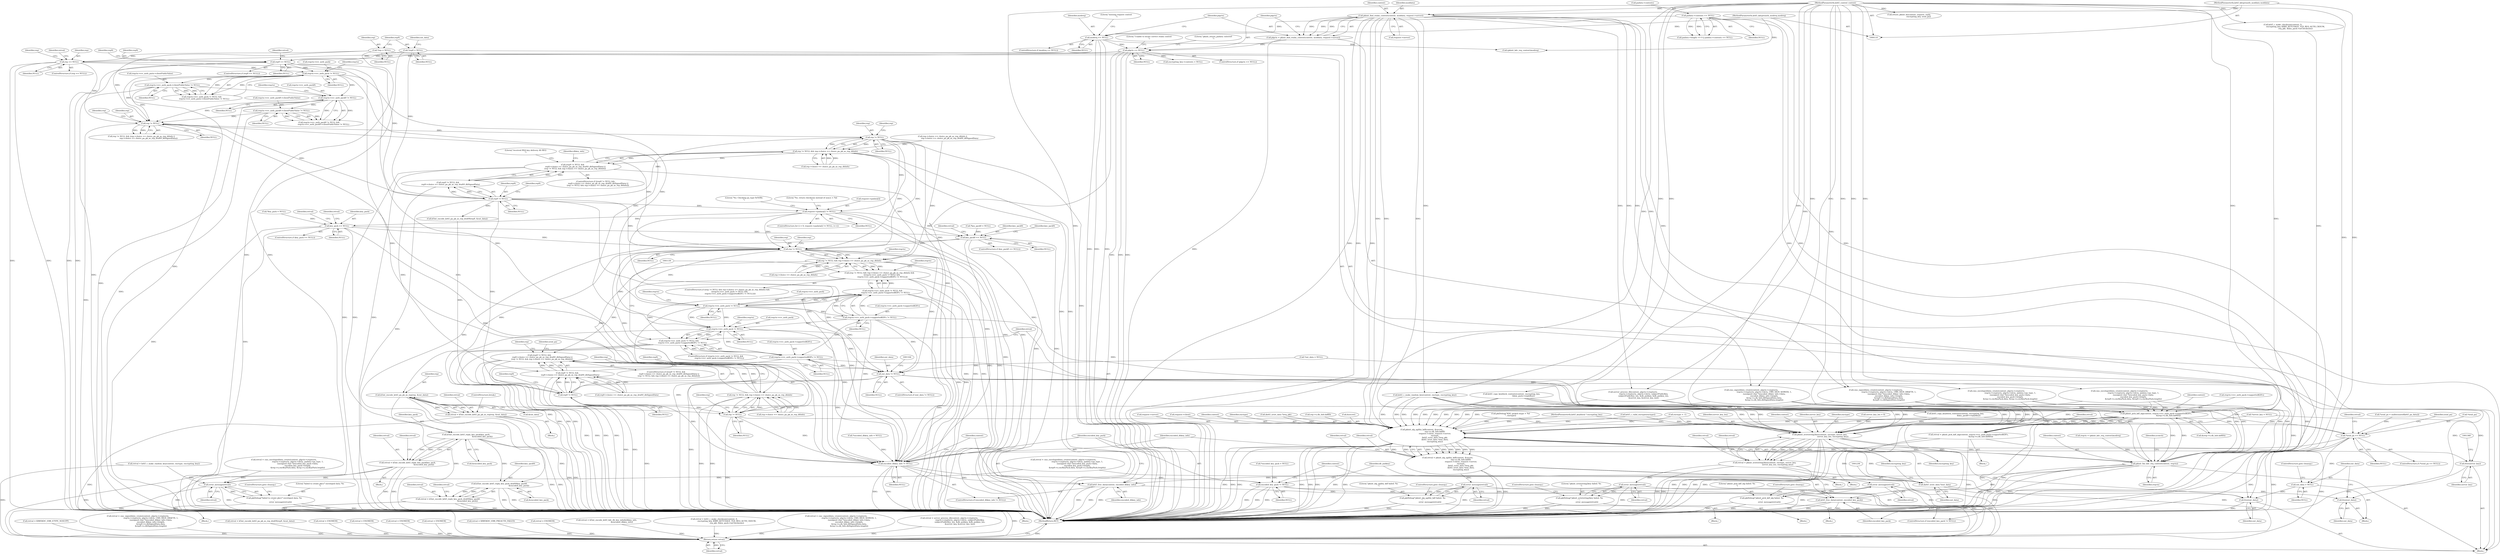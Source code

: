digraph "0_krb5_db64ca25d661a47b996b4e2645998b5d7f0eb52c@pointer" {
"1000528" [label="(Call,rep != NULL)"];
"1000470" [label="(Call,rep != NULL)"];
"1000172" [label="(Call,*rep = NULL)"];
"1000344" [label="(Call,rep == NULL)"];
"1000257" [label="(Call,plgctx == NULL)"];
"1000248" [label="(Call,plgctx = pkinit_find_realm_context(context, moddata, request->server))"];
"1000250" [label="(Call,pkinit_find_realm_context(context, moddata, request->server))"];
"1000111" [label="(MethodParameterIn,krb5_context context)"];
"1000120" [label="(MethodParameterIn,krb5_kdcpreauth_moddata moddata)"];
"1000240" [label="(Call,modreq == NULL)"];
"1000121" [label="(MethodParameterIn,krb5_kdcpreauth_modreq modreq)"];
"1000232" [label="(Call,padata->contents == NULL)"];
"1000390" [label="(Call,reqctx->rcv_auth_pack->clientPublicValue != NULL)"];
"1000385" [label="(Call,reqctx->rcv_auth_pack != NULL)"];
"1000364" [label="(Call,rep9 == NULL)"];
"1000176" [label="(Call,*rep9 = NULL)"];
"1000428" [label="(Call,reqctx->rcv_auth_pack9 != NULL)"];
"1000433" [label="(Call,reqctx->rcv_auth_pack9->clientPublicValue != NULL)"];
"1000519" [label="(Call,rep9 != NULL)"];
"1000527" [label="(Call,rep != NULL && rep->choice == choice_pa_pk_as_rep_dhInfo)"];
"1000517" [label="(Call,(rep9 != NULL &&\n         rep9->choice == choice_pa_pk_as_rep_draft9_dhSignedData) ||\n        (rep != NULL && rep->choice == choice_pa_pk_as_rep_dhInfo))"];
"1001065" [label="(Call,rep != NULL && rep->choice == choice_pa_pk_as_rep_dhInfo)"];
"1001064" [label="(Call,(rep != NULL && rep->choice == choice_pa_pk_as_rep_dhInfo) &&\n        ((reqctx->rcv_auth_pack != NULL &&\n          reqctx->rcv_auth_pack->supportedKDFs != NULL)))"];
"1001173" [label="(Call,(rep9 != NULL &&\n          rep9->choice == choice_pa_pk_as_rep_draft9_dhSignedData) ||\n         (rep != NULL && rep->choice == choice_pa_pk_as_rep_dhInfo))"];
"1001183" [label="(Call,rep != NULL && rep->choice == choice_pa_pk_as_rep_dhInfo)"];
"1000712" [label="(Call,request->padata[i] != NULL)"];
"1000764" [label="(Call,key_pack == NULL)"];
"1000841" [label="(Call,k5int_encode_krb5_reply_key_pack(key_pack,\n                                                      &encoded_key_pack))"];
"1000839" [label="(Call,retval = k5int_encode_krb5_reply_key_pack(key_pack,\n                                                      &encoded_key_pack))"];
"1001006" [label="(Call,error_message(retval))"];
"1001004" [label="(Call,pkiDebug(\"failed to create pkcs7 enveloped data: %s\n\",\n                     error_message(retval)))"];
"1001407" [label="(Return,return retval;)"];
"1000944" [label="(Call,k5int_encode_krb5_reply_key_pack_draft9(key_pack9,\n                                                                 &encoded_key_pack))"];
"1000942" [label="(Call,retval = k5int_encode_krb5_reply_key_pack_draft9(key_pack9,\n                                                                 &encoded_key_pack))"];
"1000916" [label="(Call,key_pack9 == NULL)"];
"1001066" [label="(Call,rep != NULL)"];
"1001075" [label="(Call,reqctx->rcv_auth_pack != NULL)"];
"1001074" [label="(Call,reqctx->rcv_auth_pack != NULL &&\n          reqctx->rcv_auth_pack->supportedKDFs != NULL)"];
"1001089" [label="(Call,reqctx->rcv_auth_pack != NULL &&\n            reqctx->rcv_auth_pack->supportedKDFs != NULL)"];
"1001080" [label="(Call,reqctx->rcv_auth_pack->supportedKDFs != NULL)"];
"1001090" [label="(Call,reqctx->rcv_auth_pack != NULL)"];
"1001095" [label="(Call,reqctx->rcv_auth_pack->supportedKDFs != NULL)"];
"1001105" [label="(Call,pkinit_pick_kdf_alg(context, reqctx->rcv_auth_pack->supportedKDFs,\n                                         &(rep->u.dh_Info.kdfID)))"];
"1001103" [label="(Call,retval = pkinit_pick_kdf_alg(context, reqctx->rcv_auth_pack->supportedKDFs,\n                                         &(rep->u.dh_Info.kdfID)))"];
"1001125" [label="(Call,error_message(retval))"];
"1001123" [label="(Call,pkiDebug(\"pkinit_pick_kdf_alg failed: %s\n\",\n                         error_message(retval)))"];
"1001214" [label="(Call,pkinit_alg_agility_kdf(context, &secret,\n                                            rep->u.dh_Info.kdfID,\n                                            request->client, request->server,\n                                            enctype,\n                                            (krb5_octet_data *)req_pkt,\n                                            (krb5_octet_data *)out_data,\n                                            encrypting_key))"];
"1001212" [label="(Call,retval = pkinit_alg_agility_kdf(context, &secret,\n                                            rep->u.dh_Info.kdfID,\n                                            request->client, request->server,\n                                            enctype,\n                                            (krb5_octet_data *)req_pkt,\n                                            (krb5_octet_data *)out_data,\n                                            encrypting_key))"];
"1001244" [label="(Call,error_message(retval))"];
"1001242" [label="(Call,pkiDebug(\"pkinit_alg_agility_kdf failed: %s\n\",\n                         error_message(retval)))"];
"1001339" [label="(Call,pkinit_fini_kdc_req_context(context, reqctx))"];
"1001352" [label="(Call,krb5_free_data(context, encoded_dhkey_info))"];
"1001359" [label="(Call,krb5_free_data(context, encoded_key_pack))"];
"1001251" [label="(Call,pkinit_octetstring2key(context, enctype, server_key,\n                                            server_key_len, encrypting_key))"];
"1001249" [label="(Call,retval = pkinit_octetstring2key(context, enctype, server_key,\n                                            server_key_len, encrypting_key))"];
"1001262" [label="(Call,error_message(retval))"];
"1001260" [label="(Call,pkiDebug(\"pkinit_octetstring2key failed: %s\n\",\n                         error_message(retval)))"];
"1001364" [label="(Call,free(server_key))"];
"1001159" [label="(Call,out_data != NULL)"];
"1001175" [label="(Call,rep9 != NULL)"];
"1001174" [label="(Call,rep9 != NULL &&\n          rep9->choice == choice_pa_pk_as_rep_draft9_dhSignedData)"];
"1001184" [label="(Call,rep != NULL)"];
"1001272" [label="(Call,*send_pa == NULL)"];
"1001286" [label="(Call,out_data = NULL)"];
"1001346" [label="(Call,free(out_data))"];
"1001349" [label="(Call,encoded_dhkey_info != NULL)"];
"1001356" [label="(Call,encoded_key_pack != NULL)"];
"1001235" [label="(Call,(krb5_octet_data *)out_data)"];
"1001284" [label="(Call,free(out_data))"];
"1001138" [label="(Call,k5int_encode_krb5_pa_pk_as_rep(rep, &out_data))"];
"1001136" [label="(Call,retval = k5int_encode_krb5_pa_pk_as_rep(rep, &out_data))"];
"1001252" [label="(Identifier,context)"];
"1000943" [label="(Identifier,retval)"];
"1001142" [label="(ControlStructure,break;)"];
"1000765" [label="(Identifier,key_pack)"];
"1001259" [label="(Block,)"];
"1001134" [label="(Block,)"];
"1000185" [label="(Call,enctype = -1)"];
"1000369" [label="(Identifier,retval)"];
"1000429" [label="(Call,reqctx->rcv_auth_pack9)"];
"1001068" [label="(Identifier,NULL)"];
"1001089" [label="(Call,reqctx->rcv_auth_pack != NULL &&\n            reqctx->rcv_auth_pack->supportedKDFs != NULL)"];
"1001180" [label="(Identifier,rep9)"];
"1001408" [label="(Identifier,retval)"];
"1001346" [label="(Call,free(out_data))"];
"1001339" [label="(Call,pkinit_fini_kdc_req_context(context, reqctx))"];
"1001215" [label="(Identifier,context)"];
"1000345" [label="(Identifier,rep)"];
"1001348" [label="(ControlStructure,if (encoded_dhkey_info != NULL))"];
"1000328" [label="(Call,retval = KRB5KDC_ERR_ETYPE_NOSUPP)"];
"1001083" [label="(Identifier,reqctx)"];
"1000346" [label="(Identifier,NULL)"];
"1001094" [label="(Identifier,NULL)"];
"1000521" [label="(Identifier,NULL)"];
"1001231" [label="(Identifier,enctype)"];
"1000915" [label="(ControlStructure,if (key_pack9 == NULL))"];
"1000354" [label="(Identifier,rep)"];
"1000317" [label="(Call,pkiDebug(\"KDC picked etype = %d\n\", enctype))"];
"1000259" [label="(Identifier,NULL)"];
"1001344" [label="(Identifier,scratch)"];
"1001177" [label="(Identifier,NULL)"];
"1001350" [label="(Identifier,encoded_dhkey_info)"];
"1001098" [label="(Identifier,reqctx)"];
"1000240" [label="(Call,modreq == NULL)"];
"1000219" [label="(Call,return_pkinit_kx(context, request, reply,\n                                encrypting_key, send_pa))"];
"1001184" [label="(Call,rep != NULL)"];
"1001238" [label="(Identifier,encrypting_key)"];
"1000374" [label="(Identifier,rep9)"];
"1000177" [label="(Identifier,rep9)"];
"1000646" [label="(Call,retval = cms_signeddata_create(context, plgctx->cryptoctx,\n                                           reqctx->cryptoctx, plgctx->idctx, CMS_SIGN_DRAFT9, 1,\n                                           (unsigned char *)encoded_dhkey_info->data,\n                                           encoded_dhkey_info->length,\n                                           &rep9->u.dhSignedData.data,\n                                           &rep9->u.dhSignedData.length))"];
"1001067" [label="(Identifier,rep)"];
"1000708" [label="(ControlStructure,for (i = 0; request->padata[i] != NULL; i++))"];
"1001088" [label="(ControlStructure,if (reqctx->rcv_auth_pack != NULL &&\n            reqctx->rcv_auth_pack->supportedKDFs != NULL))"];
"1001246" [label="(ControlStructure,goto cleanup;)"];
"1001216" [label="(Call,&secret)"];
"1000248" [label="(Call,plgctx = pkinit_find_realm_context(context, moddata, request->server))"];
"1000363" [label="(ControlStructure,if (rep9 == NULL))"];
"1001145" [label="(Call,retval = k5int_encode_krb5_pa_pk_as_rep_draft9(rep9, &out_data))"];
"1001007" [label="(Identifier,retval)"];
"1001243" [label="(Literal,\"pkinit_alg_agility_kdf failed: %s\n\")"];
"1001090" [label="(Call,reqctx->rcv_auth_pack != NULL)"];
"1000386" [label="(Call,reqctx->rcv_auth_pack)"];
"1001147" [label="(Call,k5int_encode_krb5_pa_pk_as_rep_draft9(rep9, &out_data))"];
"1001127" [label="(ControlStructure,goto cleanup;)"];
"1000384" [label="(Call,reqctx->rcv_auth_pack != NULL &&\n        reqctx->rcv_auth_pack->clientPublicValue != NULL)"];
"1000718" [label="(Identifier,NULL)"];
"1001081" [label="(Call,reqctx->rcv_auth_pack->supportedKDFs)"];
"1000385" [label="(Call,reqctx->rcv_auth_pack != NULL)"];
"1001076" [label="(Call,reqctx->rcv_auth_pack)"];
"1001254" [label="(Identifier,server_key)"];
"1001355" [label="(ControlStructure,if (encoded_key_pack != NULL))"];
"1001358" [label="(Identifier,NULL)"];
"1001363" [label="(Identifier,dh_pubkey)"];
"1000949" [label="(Identifier,retval)"];
"1000842" [label="(Identifier,key_pack)"];
"1001275" [label="(Identifier,NULL)"];
"1000251" [label="(Identifier,context)"];
"1001103" [label="(Call,retval = pkinit_pick_kdf_alg(context, reqctx->rcv_auth_pack->supportedKDFs,\n                                         &(rep->u.dh_Info.kdfID)))"];
"1001288" [label="(Identifier,NULL)"];
"1000172" [label="(Call,*rep = NULL)"];
"1000529" [label="(Identifier,rep)"];
"1000723" [label="(Literal,\"%s: Checking pa_type 0x%08x\n\")"];
"1001086" [label="(Identifier,NULL)"];
"1000368" [label="(Call,retval = ENOMEM)"];
"1000843" [label="(Call,&encoded_key_pack)"];
"1000841" [label="(Call,k5int_encode_krb5_reply_key_pack(key_pack,\n                                                      &encoded_key_pack))"];
"1000921" [label="(Identifier,retval)"];
"1001138" [label="(Call,k5int_encode_krb5_pa_pk_as_rep(rep, &out_data))"];
"1000190" [label="(Call,*key_pack = NULL)"];
"1001080" [label="(Call,reqctx->rcv_auth_pack->supportedKDFs != NULL)"];
"1001289" [label="(ControlStructure,goto cleanup;)"];
"1000773" [label="(Identifier,retval)"];
"1000176" [label="(Call,*rep9 = NULL)"];
"1000832" [label="(Call,krb5_copy_keyblock_contents(context, encrypting_key,\n                                        &key_pack->replyKey))"];
"1001267" [label="(Identifier,send_pa)"];
"1000253" [label="(Call,request->server)"];
"1000390" [label="(Call,reqctx->rcv_auth_pack->clientPublicValue != NULL)"];
"1000920" [label="(Call,retval = ENOMEM)"];
"1000236" [label="(Identifier,NULL)"];
"1001092" [label="(Identifier,reqctx)"];
"1000527" [label="(Call,rep != NULL && rep->choice == choice_pa_pk_as_rep_dhInfo)"];
"1001263" [label="(Identifier,retval)"];
"1000432" [label="(Identifier,NULL)"];
"1000120" [label="(MethodParameterIn,krb5_kdcpreauth_moddata moddata)"];
"1000768" [label="(Call,retval = ENOMEM)"];
"1001407" [label="(Return,return retval;)"];
"1001251" [label="(Call,pkinit_octetstring2key(context, enctype, server_key,\n                                            server_key_len, encrypting_key))"];
"1001340" [label="(Identifier,context)"];
"1001352" [label="(Call,krb5_free_data(context, encoded_dhkey_info))"];
"1001197" [label="(Identifier,rep)"];
"1001187" [label="(Call,rep->choice == choice_pa_pk_as_rep_dhInfo)"];
"1001185" [label="(Identifier,rep)"];
"1000433" [label="(Call,reqctx->rcv_auth_pack9->clientPublicValue != NULL)"];
"1001359" [label="(Call,krb5_free_data(context, encoded_key_pack))"];
"1000366" [label="(Identifier,NULL)"];
"1001286" [label="(Call,out_data = NULL)"];
"1000476" [label="(Identifier,rep)"];
"1000517" [label="(Call,(rep9 != NULL &&\n         rep9->choice == choice_pa_pk_as_rep_draft9_dhSignedData) ||\n        (rep != NULL && rep->choice == choice_pa_pk_as_rep_dhInfo))"];
"1001101" [label="(Identifier,NULL)"];
"1001104" [label="(Identifier,retval)"];
"1001364" [label="(Call,free(server_key))"];
"1001261" [label="(Literal,\"pkinit_octetstring2key failed: %s\n\")"];
"1001284" [label="(Call,free(out_data))"];
"1001287" [label="(Identifier,out_data)"];
"1001079" [label="(Identifier,NULL)"];
"1000348" [label="(Call,retval = ENOMEM)"];
"1000267" [label="(Call,reqctx = (pkinit_kdc_req_context)modreq)"];
"1000944" [label="(Call,k5int_encode_krb5_reply_key_pack_draft9(key_pack9,\n                                                                 &encoded_key_pack))"];
"1001122" [label="(Block,)"];
"1001262" [label="(Call,error_message(retval))"];
"1000250" [label="(Call,pkinit_find_realm_context(context, moddata, request->server))"];
"1000232" [label="(Call,padata->contents == NULL)"];
"1001124" [label="(Literal,\"pkinit_pick_kdf_alg failed: %s\n\")"];
"1001228" [label="(Call,request->server)"];
"1001272" [label="(Call,*send_pa == NULL)"];
"1000696" [label="(Call,retval = krb5_c_make_random_key(context, enctype, encrypting_key))"];
"1001264" [label="(ControlStructure,goto cleanup;)"];
"1001183" [label="(Call,rep != NULL && rep->choice == choice_pa_pk_as_rep_dhInfo)"];
"1001066" [label="(Call,rep != NULL)"];
"1000121" [label="(MethodParameterIn,krb5_kdcpreauth_modreq modreq)"];
"1000393" [label="(Identifier,reqctx)"];
"1000194" [label="(Call,*key_pack9 = NULL)"];
"1001160" [label="(Identifier,out_data)"];
"1000695" [label="(Literal,\"received RSA key delivery AS REQ\n\")"];
"1000774" [label="(Call,krb5_c_make_checksum(context, 0,\n                                          encrypting_key, KRB5_KEYUSAGE_TGS_REQ_AUTH_CKSUM,\n                                          req_pkt, &key_pack->asChecksum))"];
"1001065" [label="(Call,rep != NULL && rep->choice == choice_pa_pk_as_rep_dhInfo)"];
"1001278" [label="(Identifier,retval)"];
"1000916" [label="(Call,key_pack9 == NULL)"];
"1001341" [label="(Identifier,reqctx)"];
"1000961" [label="(Call,cms_envelopeddata_create(context, plgctx->cryptoctx,\n                                              reqctx->cryptoctx, plgctx->idctx, padata->pa_type, 1,\n                                              (unsigned char *)encoded_key_pack->data,\n                                              encoded_key_pack->length,\n                                              &rep9->u.encKeyPack.data, &rep9->u.encKeyPack.length))"];
"1000344" [label="(Call,rep == NULL)"];
"1000168" [label="(Call,*encoded_dhkey_info = NULL)"];
"1000763" [label="(ControlStructure,if (key_pack == NULL))"];
"1000379" [label="(Call,retval = KRB5KDC_ERR_PREAUTH_FAILED)"];
"1001248" [label="(Block,)"];
"1000917" [label="(Identifier,key_pack9)"];
"1000533" [label="(Identifier,rep)"];
"1000249" [label="(Identifier,plgctx)"];
"1001008" [label="(ControlStructure,goto cleanup;)"];
"1001137" [label="(Identifier,retval)"];
"1000122" [label="(Block,)"];
"1001095" [label="(Call,reqctx->rcv_auth_pack->supportedKDFs != NULL)"];
"1000918" [label="(Identifier,NULL)"];
"1000520" [label="(Identifier,rep9)"];
"1000226" [label="(Call,padata->length <= 0 || padata->contents == NULL)"];
"1000746" [label="(Literal,\"%s: return checksum instead of nonce = %d\n\")"];
"1001253" [label="(Identifier,enctype)"];
"1001102" [label="(Block,)"];
"1000518" [label="(Call,rep9 != NULL &&\n         rep9->choice == choice_pa_pk_as_rep_draft9_dhSignedData)"];
"1000233" [label="(Call,padata->contents)"];
"1000846" [label="(Identifier,retval)"];
"1001126" [label="(Identifier,retval)"];
"1000389" [label="(Identifier,NULL)"];
"1001225" [label="(Call,request->client)"];
"1001256" [label="(Identifier,encrypting_key)"];
"1000159" [label="(Call,server_key_len = 0)"];
"1000241" [label="(Identifier,modreq)"];
"1000471" [label="(Identifier,rep)"];
"1000257" [label="(Call,plgctx == NULL)"];
"1000252" [label="(Identifier,moddata)"];
"1000427" [label="(Call,reqctx->rcv_auth_pack9 != NULL &&\n               reqctx->rcv_auth_pack9->clientPublicValue != NULL)"];
"1001175" [label="(Call,rep9 != NULL)"];
"1001064" [label="(Call,(rep != NULL && rep->choice == choice_pa_pk_as_rep_dhInfo) &&\n        ((reqctx->rcv_auth_pack != NULL &&\n          reqctx->rcv_auth_pack->supportedKDFs != NULL)))"];
"1001063" [label="(ControlStructure,if ((rep != NULL && rep->choice == choice_pa_pk_as_rep_dhInfo) &&\n        ((reqctx->rcv_auth_pack != NULL &&\n          reqctx->rcv_auth_pack->supportedKDFs != NULL))))"];
"1000262" [label="(Literal,\"Unable to locate correct realm context\n\")"];
"1000181" [label="(Identifier,out_data)"];
"1000712" [label="(Call,request->padata[i] != NULL)"];
"1001277" [label="(Call,retval = ENOMEM)"];
"1001212" [label="(Call,retval = pkinit_alg_agility_kdf(context, &secret,\n                                            rep->u.dh_Info.kdfID,\n                                            request->client, request->server,\n                                            enctype,\n                                            (krb5_octet_data *)req_pkt,\n                                            (krb5_octet_data *)out_data,\n                                            encrypting_key))"];
"1000563" [label="(Call,retval = k5int_encode_krb5_kdc_dh_key_info(&dhkey_info,\n                                                   &encoded_dhkey_info))"];
"1000946" [label="(Call,&encoded_key_pack)"];
"1001123" [label="(Call,pkiDebug(\"pkinit_pick_kdf_alg failed: %s\n\",\n                         error_message(retval)))"];
"1001354" [label="(Identifier,encoded_dhkey_info)"];
"1001075" [label="(Call,reqctx->rcv_auth_pack != NULL)"];
"1001245" [label="(Identifier,retval)"];
"1001250" [label="(Identifier,retval)"];
"1001106" [label="(Identifier,context)"];
"1000439" [label="(Identifier,NULL)"];
"1000116" [label="(MethodParameterIn,krb5_keyblock * encrypting_key)"];
"1000470" [label="(Call,rep != NULL)"];
"1000864" [label="(Call,retval = cms_envelopeddata_create(context, plgctx->cryptoctx,\n                                              reqctx->cryptoctx, plgctx->idctx, padata->pa_type, 1,\n                                              (unsigned char *)encoded_key_pack->data,\n                                              encoded_key_pack->length,\n                                              &rep->u.encKeyPack.data, &rep->u.encKeyPack.length))"];
"1000530" [label="(Identifier,NULL)"];
"1000173" [label="(Identifier,rep)"];
"1000436" [label="(Identifier,reqctx)"];
"1001112" [label="(Call,&(rep->u.dh_Info.kdfID))"];
"1001260" [label="(Call,pkiDebug(\"pkinit_octetstring2key failed: %s\n\",\n                         error_message(retval)))"];
"1001161" [label="(Identifier,NULL)"];
"1001139" [label="(Identifier,rep)"];
"1001201" [label="(Block,)"];
"1001235" [label="(Call,(krb5_octet_data *)out_data)"];
"1001006" [label="(Call,error_message(retval))"];
"1001172" [label="(ControlStructure,if ((rep9 != NULL &&\n          rep9->choice == choice_pa_pk_as_rep_draft9_dhSignedData) ||\n         (rep != NULL && rep->choice == choice_pa_pk_as_rep_dhInfo)))"];
"1000198" [label="(Call,*encoded_key_pack = NULL)"];
"1000343" [label="(ControlStructure,if (rep == NULL))"];
"1000286" [label="(Call,encrypting_key->contents = NULL)"];
"1001241" [label="(Block,)"];
"1001365" [label="(Identifier,server_key)"];
"1001249" [label="(Call,retval = pkinit_octetstring2key(context, enctype, server_key,\n                                            server_key_len, encrypting_key))"];
"1001186" [label="(Identifier,NULL)"];
"1000349" [label="(Identifier,retval)"];
"1000469" [label="(Call,rep != NULL && (rep->choice == choice_pa_pk_as_rep_dhInfo ||\n                        rep->choice == choice_pa_pk_as_rep_draft9_dhSignedData))"];
"1000391" [label="(Call,reqctx->rcv_auth_pack->clientPublicValue)"];
"1001242" [label="(Call,pkiDebug(\"pkinit_alg_agility_kdf failed: %s\n\",\n                         error_message(retval)))"];
"1000519" [label="(Call,rep9 != NULL)"];
"1000312" [label="(Call,krb5_c_valid_enctype(enctype))"];
"1001071" [label="(Identifier,rep)"];
"1000531" [label="(Call,rep->choice == choice_pa_pk_as_rep_dhInfo)"];
"1000434" [label="(Call,reqctx->rcv_auth_pack9->clientPublicValue)"];
"1000769" [label="(Identifier,retval)"];
"1001285" [label="(Identifier,out_data)"];
"1001265" [label="(Call,*send_pa = malloc(sizeof(krb5_pa_data)))"];
"1001003" [label="(Block,)"];
"1000713" [label="(Call,request->padata[i])"];
"1000269" [label="(Call,(pkinit_kdc_req_context)modreq)"];
"1001005" [label="(Literal,\"failed to create pkcs7 enveloped data: %s\n\")"];
"1001004" [label="(Call,pkiDebug(\"failed to create pkcs7 enveloped data: %s\n\",\n                     error_message(retval)))"];
"1000866" [label="(Call,cms_envelopeddata_create(context, plgctx->cryptoctx,\n                                              reqctx->cryptoctx, plgctx->idctx, padata->pa_type, 1,\n                                              (unsigned char *)encoded_key_pack->data,\n                                              encoded_key_pack->length,\n                                              &rep->u.encKeyPack.data, &rep->u.encKeyPack.length))"];
"1000942" [label="(Call,retval = k5int_encode_krb5_reply_key_pack_draft9(key_pack9,\n                                                                 &encoded_key_pack))"];
"1000926" [label="(Identifier,key_pack9)"];
"1000180" [label="(Call,*out_data = NULL)"];
"1001347" [label="(Identifier,out_data)"];
"1000698" [label="(Call,krb5_c_make_random_key(context, enctype, encrypting_key))"];
"1001214" [label="(Call,pkinit_alg_agility_kdf(context, &secret,\n                                            rep->u.dh_Info.kdfID,\n                                            request->client, request->server,\n                                            enctype,\n                                            (krb5_octet_data *)req_pkt,\n                                            (krb5_octet_data *)out_data,\n                                            encrypting_key))"];
"1000245" [label="(Literal,\"missing request context \n\")"];
"1000528" [label="(Call,rep != NULL)"];
"1000524" [label="(Identifier,rep9)"];
"1001074" [label="(Call,reqctx->rcv_auth_pack != NULL &&\n          reqctx->rcv_auth_pack->supportedKDFs != NULL)"];
"1001271" [label="(ControlStructure,if (*send_pa == NULL))"];
"1000772" [label="(Call,retval = krb5_c_make_checksum(context, 0,\n                                          encrypting_key, KRB5_KEYUSAGE_TGS_REQ_AUTH_CKSUM,\n                                          req_pkt, &key_pack->asChecksum))"];
"1000516" [label="(ControlStructure,if ((rep9 != NULL &&\n         rep9->choice == choice_pa_pk_as_rep_draft9_dhSignedData) ||\n        (rep != NULL && rep->choice == choice_pa_pk_as_rep_dhInfo)))"];
"1001159" [label="(Call,out_data != NULL)"];
"1000256" [label="(ControlStructure,if (plgctx == NULL))"];
"1000764" [label="(Call,key_pack == NULL)"];
"1000489" [label="(Call,server_process_dh(context, plgctx->cryptoctx,\n                                   reqctx->cryptoctx, plgctx->idctx, subjectPublicKey,\n                                   subjectPublicKey_len, &dh_pubkey, &dh_pubkey_len,\n                                   &server_key, &server_key_len))"];
"1000365" [label="(Identifier,rep9)"];
"1001125" [label="(Call,error_message(retval))"];
"1001091" [label="(Call,reqctx->rcv_auth_pack)"];
"1001232" [label="(Call,(krb5_octet_data *)req_pkt)"];
"1001105" [label="(Call,pkinit_pick_kdf_alg(context, reqctx->rcv_auth_pack->supportedKDFs,\n                                         &(rep->u.dh_Info.kdfID)))"];
"1001096" [label="(Call,reqctx->rcv_auth_pack->supportedKDFs)"];
"1001213" [label="(Identifier,retval)"];
"1001258" [label="(Identifier,retval)"];
"1001174" [label="(Call,rep9 != NULL &&\n          rep9->choice == choice_pa_pk_as_rep_draft9_dhSignedData)"];
"1000364" [label="(Call,rep9 == NULL)"];
"1000174" [label="(Identifier,NULL)"];
"1001173" [label="(Call,(rep9 != NULL &&\n          rep9->choice == choice_pa_pk_as_rep_draft9_dhSignedData) ||\n         (rep != NULL && rep->choice == choice_pa_pk_as_rep_dhInfo))"];
"1000472" [label="(Identifier,NULL)"];
"1001360" [label="(Identifier,context)"];
"1001293" [label="(Identifier,send_pa)"];
"1000239" [label="(ControlStructure,if (modreq == NULL))"];
"1001158" [label="(ControlStructure,if (out_data != NULL))"];
"1001237" [label="(Identifier,out_data)"];
"1000178" [label="(Identifier,NULL)"];
"1001121" [label="(Identifier,retval)"];
"1000945" [label="(Identifier,key_pack9)"];
"1000473" [label="(Call,rep->choice == choice_pa_pk_as_rep_dhInfo ||\n                        rep->choice == choice_pa_pk_as_rep_draft9_dhSignedData)"];
"1001357" [label="(Identifier,encoded_key_pack)"];
"1000594" [label="(Call,retval = cms_signeddata_create(context, plgctx->cryptoctx,\n                                           reqctx->cryptoctx, plgctx->idctx, CMS_SIGN_SERVER, 1,\n                                           (unsigned char *)encoded_dhkey_info->data,\n                                           encoded_dhkey_info->length,\n                                           &rep->u.dh_Info.dhSignedData.data,\n                                           &rep->u.dh_Info.dhSignedData.length))"];
"1000151" [label="(Call,*server_key = NULL)"];
"1001356" [label="(Call,encoded_key_pack != NULL)"];
"1000242" [label="(Identifier,NULL)"];
"1001273" [label="(Call,*send_pa)"];
"1000596" [label="(Call,cms_signeddata_create(context, plgctx->cryptoctx,\n                                           reqctx->cryptoctx, plgctx->idctx, CMS_SIGN_SERVER, 1,\n                                           (unsigned char *)encoded_dhkey_info->data,\n                                           encoded_dhkey_info->length,\n                                           &rep->u.dh_Info.dhSignedData.data,\n                                           &rep->u.dh_Info.dhSignedData.length))"];
"1001351" [label="(Identifier,NULL)"];
"1001077" [label="(Identifier,reqctx)"];
"1000839" [label="(Call,retval = k5int_encode_krb5_reply_key_pack(key_pack,\n                                                      &encoded_key_pack))"];
"1000428" [label="(Call,reqctx->rcv_auth_pack9 != NULL)"];
"1000258" [label="(Identifier,plgctx)"];
"1000396" [label="(Identifier,NULL)"];
"1001218" [label="(Call,rep->u.dh_Info.kdfID)"];
"1000487" [label="(Call,retval = server_process_dh(context, plgctx->cryptoctx,\n                                   reqctx->cryptoctx, plgctx->idctx, subjectPublicKey,\n                                   subjectPublicKey_len, &dh_pubkey, &dh_pubkey_len,\n                                   &server_key, &server_key_len))"];
"1000935" [label="(Call,krb5_copy_keyblock_contents(context, encrypting_key,\n                                            &key_pack9->replyKey))"];
"1000648" [label="(Call,cms_signeddata_create(context, plgctx->cryptoctx,\n                                           reqctx->cryptoctx, plgctx->idctx, CMS_SIGN_DRAFT9, 1,\n                                           (unsigned char *)encoded_dhkey_info->data,\n                                           encoded_dhkey_info->length,\n                                           &rep9->u.dhSignedData.data,\n                                           &rep9->u.dhSignedData.length))"];
"1000540" [label="(Identifier,dhkey_info)"];
"1000840" [label="(Identifier,retval)"];
"1000911" [label="(Block,)"];
"1001189" [label="(Identifier,rep)"];
"1001353" [label="(Identifier,context)"];
"1001136" [label="(Call,retval = k5int_encode_krb5_pa_pk_as_rep(rep, &out_data))"];
"1001240" [label="(Identifier,retval)"];
"1000766" [label="(Identifier,NULL)"];
"1001140" [label="(Call,&out_data)"];
"1001349" [label="(Call,encoded_dhkey_info != NULL)"];
"1001276" [label="(Block,)"];
"1000266" [label="(Literal,\"pkinit_return_padata: entered!\n\")"];
"1001069" [label="(Call,rep->choice == choice_pa_pk_as_rep_dhInfo)"];
"1001361" [label="(Identifier,encoded_key_pack)"];
"1000759" [label="(Block,)"];
"1001176" [label="(Identifier,rep9)"];
"1000959" [label="(Call,retval = cms_envelopeddata_create(context, plgctx->cryptoctx,\n                                              reqctx->cryptoctx, plgctx->idctx, padata->pa_type, 1,\n                                              (unsigned char *)encoded_key_pack->data,\n                                              encoded_key_pack->length,\n                                              &rep9->u.encKeyPack.data, &rep9->u.encKeyPack.length))"];
"1001178" [label="(Call,rep9->choice == choice_pa_pk_as_rep_draft9_dhSignedData)"];
"1001255" [label="(Identifier,server_key_len)"];
"1000111" [label="(MethodParameterIn,krb5_context context)"];
"1001107" [label="(Call,reqctx->rcv_auth_pack->supportedKDFs)"];
"1001244" [label="(Call,error_message(retval))"];
"1001409" [label="(MethodReturn,RET)"];
"1000528" -> "1000527"  [label="AST: "];
"1000528" -> "1000530"  [label="CFG: "];
"1000529" -> "1000528"  [label="AST: "];
"1000530" -> "1000528"  [label="AST: "];
"1000533" -> "1000528"  [label="CFG: "];
"1000527" -> "1000528"  [label="CFG: "];
"1000528" -> "1001409"  [label="DDG: "];
"1000528" -> "1000527"  [label="DDG: "];
"1000528" -> "1000527"  [label="DDG: "];
"1000470" -> "1000528"  [label="DDG: "];
"1000519" -> "1000528"  [label="DDG: "];
"1000528" -> "1000712"  [label="DDG: "];
"1000528" -> "1001066"  [label="DDG: "];
"1000528" -> "1001066"  [label="DDG: "];
"1000528" -> "1001349"  [label="DDG: "];
"1000470" -> "1000469"  [label="AST: "];
"1000470" -> "1000472"  [label="CFG: "];
"1000471" -> "1000470"  [label="AST: "];
"1000472" -> "1000470"  [label="AST: "];
"1000476" -> "1000470"  [label="CFG: "];
"1000469" -> "1000470"  [label="CFG: "];
"1000470" -> "1001409"  [label="DDG: "];
"1000470" -> "1000469"  [label="DDG: "];
"1000470" -> "1000469"  [label="DDG: "];
"1000172" -> "1000470"  [label="DDG: "];
"1000344" -> "1000470"  [label="DDG: "];
"1000390" -> "1000470"  [label="DDG: "];
"1000385" -> "1000470"  [label="DDG: "];
"1000428" -> "1000470"  [label="DDG: "];
"1000433" -> "1000470"  [label="DDG: "];
"1000470" -> "1000519"  [label="DDG: "];
"1000470" -> "1001066"  [label="DDG: "];
"1000470" -> "1001349"  [label="DDG: "];
"1000172" -> "1000122"  [label="AST: "];
"1000172" -> "1000174"  [label="CFG: "];
"1000173" -> "1000172"  [label="AST: "];
"1000174" -> "1000172"  [label="AST: "];
"1000177" -> "1000172"  [label="CFG: "];
"1000172" -> "1001409"  [label="DDG: "];
"1000172" -> "1000344"  [label="DDG: "];
"1000344" -> "1000343"  [label="AST: "];
"1000344" -> "1000346"  [label="CFG: "];
"1000345" -> "1000344"  [label="AST: "];
"1000346" -> "1000344"  [label="AST: "];
"1000349" -> "1000344"  [label="CFG: "];
"1000354" -> "1000344"  [label="CFG: "];
"1000344" -> "1001409"  [label="DDG: "];
"1000344" -> "1001409"  [label="DDG: "];
"1000257" -> "1000344"  [label="DDG: "];
"1000344" -> "1000385"  [label="DDG: "];
"1000344" -> "1001349"  [label="DDG: "];
"1000257" -> "1000256"  [label="AST: "];
"1000257" -> "1000259"  [label="CFG: "];
"1000258" -> "1000257"  [label="AST: "];
"1000259" -> "1000257"  [label="AST: "];
"1000262" -> "1000257"  [label="CFG: "];
"1000266" -> "1000257"  [label="CFG: "];
"1000257" -> "1001409"  [label="DDG: "];
"1000257" -> "1001409"  [label="DDG: "];
"1000257" -> "1001409"  [label="DDG: "];
"1000248" -> "1000257"  [label="DDG: "];
"1000240" -> "1000257"  [label="DDG: "];
"1000257" -> "1000286"  [label="DDG: "];
"1000257" -> "1000364"  [label="DDG: "];
"1000257" -> "1001349"  [label="DDG: "];
"1000248" -> "1000122"  [label="AST: "];
"1000248" -> "1000250"  [label="CFG: "];
"1000249" -> "1000248"  [label="AST: "];
"1000250" -> "1000248"  [label="AST: "];
"1000258" -> "1000248"  [label="CFG: "];
"1000248" -> "1001409"  [label="DDG: "];
"1000250" -> "1000248"  [label="DDG: "];
"1000250" -> "1000248"  [label="DDG: "];
"1000250" -> "1000248"  [label="DDG: "];
"1000250" -> "1000253"  [label="CFG: "];
"1000251" -> "1000250"  [label="AST: "];
"1000252" -> "1000250"  [label="AST: "];
"1000253" -> "1000250"  [label="AST: "];
"1000250" -> "1001409"  [label="DDG: "];
"1000250" -> "1001409"  [label="DDG: "];
"1000250" -> "1001409"  [label="DDG: "];
"1000111" -> "1000250"  [label="DDG: "];
"1000120" -> "1000250"  [label="DDG: "];
"1000250" -> "1000489"  [label="DDG: "];
"1000250" -> "1000596"  [label="DDG: "];
"1000250" -> "1000648"  [label="DDG: "];
"1000250" -> "1000698"  [label="DDG: "];
"1000250" -> "1001105"  [label="DDG: "];
"1000250" -> "1001214"  [label="DDG: "];
"1000250" -> "1001214"  [label="DDG: "];
"1000250" -> "1001251"  [label="DDG: "];
"1000250" -> "1001339"  [label="DDG: "];
"1000111" -> "1000110"  [label="AST: "];
"1000111" -> "1001409"  [label="DDG: "];
"1000111" -> "1000219"  [label="DDG: "];
"1000111" -> "1000489"  [label="DDG: "];
"1000111" -> "1000596"  [label="DDG: "];
"1000111" -> "1000648"  [label="DDG: "];
"1000111" -> "1000698"  [label="DDG: "];
"1000111" -> "1000774"  [label="DDG: "];
"1000111" -> "1000832"  [label="DDG: "];
"1000111" -> "1000866"  [label="DDG: "];
"1000111" -> "1000935"  [label="DDG: "];
"1000111" -> "1000961"  [label="DDG: "];
"1000111" -> "1001105"  [label="DDG: "];
"1000111" -> "1001214"  [label="DDG: "];
"1000111" -> "1001251"  [label="DDG: "];
"1000111" -> "1001339"  [label="DDG: "];
"1000111" -> "1001352"  [label="DDG: "];
"1000111" -> "1001359"  [label="DDG: "];
"1000120" -> "1000110"  [label="AST: "];
"1000120" -> "1001409"  [label="DDG: "];
"1000240" -> "1000239"  [label="AST: "];
"1000240" -> "1000242"  [label="CFG: "];
"1000241" -> "1000240"  [label="AST: "];
"1000242" -> "1000240"  [label="AST: "];
"1000245" -> "1000240"  [label="CFG: "];
"1000249" -> "1000240"  [label="CFG: "];
"1000240" -> "1001409"  [label="DDG: "];
"1000240" -> "1001409"  [label="DDG: "];
"1000240" -> "1001409"  [label="DDG: "];
"1000121" -> "1000240"  [label="DDG: "];
"1000232" -> "1000240"  [label="DDG: "];
"1000240" -> "1000269"  [label="DDG: "];
"1000121" -> "1000110"  [label="AST: "];
"1000121" -> "1001409"  [label="DDG: "];
"1000121" -> "1000269"  [label="DDG: "];
"1000232" -> "1000226"  [label="AST: "];
"1000232" -> "1000236"  [label="CFG: "];
"1000233" -> "1000232"  [label="AST: "];
"1000236" -> "1000232"  [label="AST: "];
"1000226" -> "1000232"  [label="CFG: "];
"1000232" -> "1001409"  [label="DDG: "];
"1000232" -> "1001409"  [label="DDG: "];
"1000232" -> "1000226"  [label="DDG: "];
"1000232" -> "1000226"  [label="DDG: "];
"1000390" -> "1000384"  [label="AST: "];
"1000390" -> "1000396"  [label="CFG: "];
"1000391" -> "1000390"  [label="AST: "];
"1000396" -> "1000390"  [label="AST: "];
"1000384" -> "1000390"  [label="CFG: "];
"1000390" -> "1001409"  [label="DDG: "];
"1000390" -> "1000384"  [label="DDG: "];
"1000390" -> "1000384"  [label="DDG: "];
"1000385" -> "1000390"  [label="DDG: "];
"1000390" -> "1000428"  [label="DDG: "];
"1000385" -> "1000384"  [label="AST: "];
"1000385" -> "1000389"  [label="CFG: "];
"1000386" -> "1000385"  [label="AST: "];
"1000389" -> "1000385"  [label="AST: "];
"1000393" -> "1000385"  [label="CFG: "];
"1000384" -> "1000385"  [label="CFG: "];
"1000385" -> "1001409"  [label="DDG: "];
"1000385" -> "1000384"  [label="DDG: "];
"1000385" -> "1000384"  [label="DDG: "];
"1000364" -> "1000385"  [label="DDG: "];
"1000385" -> "1000428"  [label="DDG: "];
"1000385" -> "1001075"  [label="DDG: "];
"1000385" -> "1001090"  [label="DDG: "];
"1000364" -> "1000363"  [label="AST: "];
"1000364" -> "1000366"  [label="CFG: "];
"1000365" -> "1000364"  [label="AST: "];
"1000366" -> "1000364"  [label="AST: "];
"1000369" -> "1000364"  [label="CFG: "];
"1000374" -> "1000364"  [label="CFG: "];
"1000364" -> "1001409"  [label="DDG: "];
"1000364" -> "1001409"  [label="DDG: "];
"1000176" -> "1000364"  [label="DDG: "];
"1000364" -> "1000519"  [label="DDG: "];
"1000364" -> "1001349"  [label="DDG: "];
"1000176" -> "1000122"  [label="AST: "];
"1000176" -> "1000178"  [label="CFG: "];
"1000177" -> "1000176"  [label="AST: "];
"1000178" -> "1000176"  [label="AST: "];
"1000181" -> "1000176"  [label="CFG: "];
"1000176" -> "1001409"  [label="DDG: "];
"1000176" -> "1000519"  [label="DDG: "];
"1000428" -> "1000427"  [label="AST: "];
"1000428" -> "1000432"  [label="CFG: "];
"1000429" -> "1000428"  [label="AST: "];
"1000432" -> "1000428"  [label="AST: "];
"1000436" -> "1000428"  [label="CFG: "];
"1000427" -> "1000428"  [label="CFG: "];
"1000428" -> "1001409"  [label="DDG: "];
"1000428" -> "1000427"  [label="DDG: "];
"1000428" -> "1000427"  [label="DDG: "];
"1000428" -> "1000433"  [label="DDG: "];
"1000433" -> "1000427"  [label="AST: "];
"1000433" -> "1000439"  [label="CFG: "];
"1000434" -> "1000433"  [label="AST: "];
"1000439" -> "1000433"  [label="AST: "];
"1000427" -> "1000433"  [label="CFG: "];
"1000433" -> "1001409"  [label="DDG: "];
"1000433" -> "1000427"  [label="DDG: "];
"1000433" -> "1000427"  [label="DDG: "];
"1000519" -> "1000518"  [label="AST: "];
"1000519" -> "1000521"  [label="CFG: "];
"1000520" -> "1000519"  [label="AST: "];
"1000521" -> "1000519"  [label="AST: "];
"1000524" -> "1000519"  [label="CFG: "];
"1000518" -> "1000519"  [label="CFG: "];
"1000519" -> "1001409"  [label="DDG: "];
"1000519" -> "1000518"  [label="DDG: "];
"1000519" -> "1000518"  [label="DDG: "];
"1000519" -> "1000712"  [label="DDG: "];
"1000519" -> "1001066"  [label="DDG: "];
"1000519" -> "1001147"  [label="DDG: "];
"1000519" -> "1001175"  [label="DDG: "];
"1000519" -> "1001349"  [label="DDG: "];
"1000527" -> "1000517"  [label="AST: "];
"1000527" -> "1000531"  [label="CFG: "];
"1000531" -> "1000527"  [label="AST: "];
"1000517" -> "1000527"  [label="CFG: "];
"1000527" -> "1001409"  [label="DDG: "];
"1000527" -> "1001409"  [label="DDG: "];
"1000527" -> "1000517"  [label="DDG: "];
"1000527" -> "1000517"  [label="DDG: "];
"1000473" -> "1000527"  [label="DDG: "];
"1000531" -> "1000527"  [label="DDG: "];
"1000531" -> "1000527"  [label="DDG: "];
"1000527" -> "1001065"  [label="DDG: "];
"1000517" -> "1000516"  [label="AST: "];
"1000517" -> "1000518"  [label="CFG: "];
"1000518" -> "1000517"  [label="AST: "];
"1000540" -> "1000517"  [label="CFG: "];
"1000695" -> "1000517"  [label="CFG: "];
"1000517" -> "1001409"  [label="DDG: "];
"1000517" -> "1001409"  [label="DDG: "];
"1000517" -> "1001409"  [label="DDG: "];
"1000518" -> "1000517"  [label="DDG: "];
"1000518" -> "1000517"  [label="DDG: "];
"1001065" -> "1001064"  [label="AST: "];
"1001065" -> "1001066"  [label="CFG: "];
"1001065" -> "1001069"  [label="CFG: "];
"1001066" -> "1001065"  [label="AST: "];
"1001069" -> "1001065"  [label="AST: "];
"1001077" -> "1001065"  [label="CFG: "];
"1001064" -> "1001065"  [label="CFG: "];
"1001065" -> "1001409"  [label="DDG: "];
"1001065" -> "1001409"  [label="DDG: "];
"1001065" -> "1001064"  [label="DDG: "];
"1001065" -> "1001064"  [label="DDG: "];
"1001066" -> "1001065"  [label="DDG: "];
"1001066" -> "1001065"  [label="DDG: "];
"1000473" -> "1001065"  [label="DDG: "];
"1001069" -> "1001065"  [label="DDG: "];
"1001069" -> "1001065"  [label="DDG: "];
"1001065" -> "1001183"  [label="DDG: "];
"1001064" -> "1001063"  [label="AST: "];
"1001064" -> "1001074"  [label="CFG: "];
"1001074" -> "1001064"  [label="AST: "];
"1001092" -> "1001064"  [label="CFG: "];
"1001130" -> "1001064"  [label="CFG: "];
"1001064" -> "1001409"  [label="DDG: "];
"1001064" -> "1001409"  [label="DDG: "];
"1001064" -> "1001409"  [label="DDG: "];
"1001074" -> "1001064"  [label="DDG: "];
"1001074" -> "1001064"  [label="DDG: "];
"1001064" -> "1001173"  [label="DDG: "];
"1001173" -> "1001172"  [label="AST: "];
"1001173" -> "1001174"  [label="CFG: "];
"1001173" -> "1001183"  [label="CFG: "];
"1001174" -> "1001173"  [label="AST: "];
"1001183" -> "1001173"  [label="AST: "];
"1001197" -> "1001173"  [label="CFG: "];
"1001267" -> "1001173"  [label="CFG: "];
"1001173" -> "1001409"  [label="DDG: "];
"1001173" -> "1001409"  [label="DDG: "];
"1001173" -> "1001409"  [label="DDG: "];
"1001174" -> "1001173"  [label="DDG: "];
"1001174" -> "1001173"  [label="DDG: "];
"1001183" -> "1001173"  [label="DDG: "];
"1001183" -> "1001173"  [label="DDG: "];
"1001183" -> "1001184"  [label="CFG: "];
"1001183" -> "1001187"  [label="CFG: "];
"1001184" -> "1001183"  [label="AST: "];
"1001187" -> "1001183"  [label="AST: "];
"1001183" -> "1001409"  [label="DDG: "];
"1001183" -> "1001409"  [label="DDG: "];
"1001184" -> "1001183"  [label="DDG: "];
"1001184" -> "1001183"  [label="DDG: "];
"1001187" -> "1001183"  [label="DDG: "];
"1001187" -> "1001183"  [label="DDG: "];
"1000712" -> "1000708"  [label="AST: "];
"1000712" -> "1000718"  [label="CFG: "];
"1000713" -> "1000712"  [label="AST: "];
"1000718" -> "1000712"  [label="AST: "];
"1000723" -> "1000712"  [label="CFG: "];
"1000746" -> "1000712"  [label="CFG: "];
"1000712" -> "1001409"  [label="DDG: "];
"1000712" -> "1001409"  [label="DDG: "];
"1000712" -> "1000764"  [label="DDG: "];
"1000712" -> "1000916"  [label="DDG: "];
"1000712" -> "1001066"  [label="DDG: "];
"1000712" -> "1001349"  [label="DDG: "];
"1000764" -> "1000763"  [label="AST: "];
"1000764" -> "1000766"  [label="CFG: "];
"1000765" -> "1000764"  [label="AST: "];
"1000766" -> "1000764"  [label="AST: "];
"1000769" -> "1000764"  [label="CFG: "];
"1000773" -> "1000764"  [label="CFG: "];
"1000764" -> "1001409"  [label="DDG: "];
"1000764" -> "1001409"  [label="DDG: "];
"1000190" -> "1000764"  [label="DDG: "];
"1000764" -> "1000841"  [label="DDG: "];
"1000764" -> "1000916"  [label="DDG: "];
"1000764" -> "1001066"  [label="DDG: "];
"1000764" -> "1001349"  [label="DDG: "];
"1000841" -> "1000839"  [label="AST: "];
"1000841" -> "1000843"  [label="CFG: "];
"1000842" -> "1000841"  [label="AST: "];
"1000843" -> "1000841"  [label="AST: "];
"1000839" -> "1000841"  [label="CFG: "];
"1000841" -> "1001409"  [label="DDG: "];
"1000841" -> "1001409"  [label="DDG: "];
"1000841" -> "1000839"  [label="DDG: "];
"1000841" -> "1000839"  [label="DDG: "];
"1000841" -> "1000944"  [label="DDG: "];
"1000839" -> "1000759"  [label="AST: "];
"1000840" -> "1000839"  [label="AST: "];
"1000846" -> "1000839"  [label="CFG: "];
"1000839" -> "1001409"  [label="DDG: "];
"1000839" -> "1001409"  [label="DDG: "];
"1000839" -> "1001006"  [label="DDG: "];
"1000839" -> "1001407"  [label="DDG: "];
"1001006" -> "1001004"  [label="AST: "];
"1001006" -> "1001007"  [label="CFG: "];
"1001007" -> "1001006"  [label="AST: "];
"1001004" -> "1001006"  [label="CFG: "];
"1001006" -> "1001409"  [label="DDG: "];
"1001006" -> "1001004"  [label="DDG: "];
"1000959" -> "1001006"  [label="DDG: "];
"1000696" -> "1001006"  [label="DDG: "];
"1000864" -> "1001006"  [label="DDG: "];
"1001006" -> "1001407"  [label="DDG: "];
"1001004" -> "1001003"  [label="AST: "];
"1001005" -> "1001004"  [label="AST: "];
"1001008" -> "1001004"  [label="CFG: "];
"1001004" -> "1001409"  [label="DDG: "];
"1001004" -> "1001409"  [label="DDG: "];
"1001407" -> "1000122"  [label="AST: "];
"1001407" -> "1001408"  [label="CFG: "];
"1001408" -> "1001407"  [label="AST: "];
"1001409" -> "1001407"  [label="CFG: "];
"1001407" -> "1001409"  [label="DDG: "];
"1001408" -> "1001407"  [label="DDG: "];
"1000368" -> "1001407"  [label="DDG: "];
"1000772" -> "1001407"  [label="DDG: "];
"1000594" -> "1001407"  [label="DDG: "];
"1001103" -> "1001407"  [label="DDG: "];
"1000942" -> "1001407"  [label="DDG: "];
"1001249" -> "1001407"  [label="DDG: "];
"1000328" -> "1001407"  [label="DDG: "];
"1000959" -> "1001407"  [label="DDG: "];
"1001244" -> "1001407"  [label="DDG: "];
"1000348" -> "1001407"  [label="DDG: "];
"1001277" -> "1001407"  [label="DDG: "];
"1000696" -> "1001407"  [label="DDG: "];
"1000864" -> "1001407"  [label="DDG: "];
"1000487" -> "1001407"  [label="DDG: "];
"1000920" -> "1001407"  [label="DDG: "];
"1000646" -> "1001407"  [label="DDG: "];
"1001145" -> "1001407"  [label="DDG: "];
"1000768" -> "1001407"  [label="DDG: "];
"1001212" -> "1001407"  [label="DDG: "];
"1001136" -> "1001407"  [label="DDG: "];
"1000379" -> "1001407"  [label="DDG: "];
"1001262" -> "1001407"  [label="DDG: "];
"1001125" -> "1001407"  [label="DDG: "];
"1000563" -> "1001407"  [label="DDG: "];
"1000944" -> "1000942"  [label="AST: "];
"1000944" -> "1000946"  [label="CFG: "];
"1000945" -> "1000944"  [label="AST: "];
"1000946" -> "1000944"  [label="AST: "];
"1000942" -> "1000944"  [label="CFG: "];
"1000944" -> "1001409"  [label="DDG: "];
"1000944" -> "1001409"  [label="DDG: "];
"1000944" -> "1000942"  [label="DDG: "];
"1000944" -> "1000942"  [label="DDG: "];
"1000916" -> "1000944"  [label="DDG: "];
"1000942" -> "1000911"  [label="AST: "];
"1000943" -> "1000942"  [label="AST: "];
"1000949" -> "1000942"  [label="CFG: "];
"1000942" -> "1001409"  [label="DDG: "];
"1000942" -> "1001409"  [label="DDG: "];
"1000916" -> "1000915"  [label="AST: "];
"1000916" -> "1000918"  [label="CFG: "];
"1000917" -> "1000916"  [label="AST: "];
"1000918" -> "1000916"  [label="AST: "];
"1000921" -> "1000916"  [label="CFG: "];
"1000926" -> "1000916"  [label="CFG: "];
"1000916" -> "1001409"  [label="DDG: "];
"1000916" -> "1001409"  [label="DDG: "];
"1000194" -> "1000916"  [label="DDG: "];
"1000916" -> "1001066"  [label="DDG: "];
"1000916" -> "1001349"  [label="DDG: "];
"1001066" -> "1001068"  [label="CFG: "];
"1001067" -> "1001066"  [label="AST: "];
"1001068" -> "1001066"  [label="AST: "];
"1001071" -> "1001066"  [label="CFG: "];
"1001066" -> "1001409"  [label="DDG: "];
"1001066" -> "1001075"  [label="DDG: "];
"1001066" -> "1001090"  [label="DDG: "];
"1001066" -> "1001138"  [label="DDG: "];
"1001066" -> "1001159"  [label="DDG: "];
"1001066" -> "1001184"  [label="DDG: "];
"1001066" -> "1001349"  [label="DDG: "];
"1001075" -> "1001074"  [label="AST: "];
"1001075" -> "1001079"  [label="CFG: "];
"1001076" -> "1001075"  [label="AST: "];
"1001079" -> "1001075"  [label="AST: "];
"1001083" -> "1001075"  [label="CFG: "];
"1001074" -> "1001075"  [label="CFG: "];
"1001075" -> "1001409"  [label="DDG: "];
"1001075" -> "1001074"  [label="DDG: "];
"1001075" -> "1001074"  [label="DDG: "];
"1001075" -> "1001080"  [label="DDG: "];
"1001075" -> "1001090"  [label="DDG: "];
"1001075" -> "1001090"  [label="DDG: "];
"1001075" -> "1001159"  [label="DDG: "];
"1001075" -> "1001349"  [label="DDG: "];
"1001074" -> "1001080"  [label="CFG: "];
"1001080" -> "1001074"  [label="AST: "];
"1001074" -> "1001409"  [label="DDG: "];
"1001074" -> "1001409"  [label="DDG: "];
"1001080" -> "1001074"  [label="DDG: "];
"1001080" -> "1001074"  [label="DDG: "];
"1001074" -> "1001089"  [label="DDG: "];
"1001089" -> "1001088"  [label="AST: "];
"1001089" -> "1001090"  [label="CFG: "];
"1001089" -> "1001095"  [label="CFG: "];
"1001090" -> "1001089"  [label="AST: "];
"1001095" -> "1001089"  [label="AST: "];
"1001104" -> "1001089"  [label="CFG: "];
"1001130" -> "1001089"  [label="CFG: "];
"1001089" -> "1001409"  [label="DDG: "];
"1001089" -> "1001409"  [label="DDG: "];
"1001089" -> "1001409"  [label="DDG: "];
"1001090" -> "1001089"  [label="DDG: "];
"1001090" -> "1001089"  [label="DDG: "];
"1001095" -> "1001089"  [label="DDG: "];
"1001095" -> "1001089"  [label="DDG: "];
"1001080" -> "1001086"  [label="CFG: "];
"1001081" -> "1001080"  [label="AST: "];
"1001086" -> "1001080"  [label="AST: "];
"1001080" -> "1001409"  [label="DDG: "];
"1001080" -> "1001090"  [label="DDG: "];
"1001080" -> "1001095"  [label="DDG: "];
"1001080" -> "1001105"  [label="DDG: "];
"1001080" -> "1001159"  [label="DDG: "];
"1001080" -> "1001349"  [label="DDG: "];
"1001090" -> "1001094"  [label="CFG: "];
"1001091" -> "1001090"  [label="AST: "];
"1001094" -> "1001090"  [label="AST: "];
"1001098" -> "1001090"  [label="CFG: "];
"1001090" -> "1001409"  [label="DDG: "];
"1001090" -> "1001095"  [label="DDG: "];
"1001090" -> "1001159"  [label="DDG: "];
"1001090" -> "1001349"  [label="DDG: "];
"1001095" -> "1001101"  [label="CFG: "];
"1001096" -> "1001095"  [label="AST: "];
"1001101" -> "1001095"  [label="AST: "];
"1001095" -> "1001409"  [label="DDG: "];
"1001095" -> "1001105"  [label="DDG: "];
"1001095" -> "1001159"  [label="DDG: "];
"1001095" -> "1001349"  [label="DDG: "];
"1001105" -> "1001103"  [label="AST: "];
"1001105" -> "1001112"  [label="CFG: "];
"1001106" -> "1001105"  [label="AST: "];
"1001107" -> "1001105"  [label="AST: "];
"1001112" -> "1001105"  [label="AST: "];
"1001103" -> "1001105"  [label="CFG: "];
"1001105" -> "1001409"  [label="DDG: "];
"1001105" -> "1001409"  [label="DDG: "];
"1001105" -> "1001103"  [label="DDG: "];
"1001105" -> "1001103"  [label="DDG: "];
"1001105" -> "1001103"  [label="DDG: "];
"1000866" -> "1001105"  [label="DDG: "];
"1000596" -> "1001105"  [label="DDG: "];
"1000698" -> "1001105"  [label="DDG: "];
"1000961" -> "1001105"  [label="DDG: "];
"1000832" -> "1001105"  [label="DDG: "];
"1000648" -> "1001105"  [label="DDG: "];
"1000489" -> "1001105"  [label="DDG: "];
"1001105" -> "1001214"  [label="DDG: "];
"1001105" -> "1001214"  [label="DDG: "];
"1001105" -> "1001251"  [label="DDG: "];
"1001105" -> "1001339"  [label="DDG: "];
"1001103" -> "1001102"  [label="AST: "];
"1001104" -> "1001103"  [label="AST: "];
"1001121" -> "1001103"  [label="CFG: "];
"1001103" -> "1001409"  [label="DDG: "];
"1001103" -> "1001409"  [label="DDG: "];
"1001103" -> "1001125"  [label="DDG: "];
"1001125" -> "1001123"  [label="AST: "];
"1001125" -> "1001126"  [label="CFG: "];
"1001126" -> "1001125"  [label="AST: "];
"1001123" -> "1001125"  [label="CFG: "];
"1001125" -> "1001409"  [label="DDG: "];
"1001125" -> "1001123"  [label="DDG: "];
"1001123" -> "1001122"  [label="AST: "];
"1001124" -> "1001123"  [label="AST: "];
"1001127" -> "1001123"  [label="CFG: "];
"1001123" -> "1001409"  [label="DDG: "];
"1001123" -> "1001409"  [label="DDG: "];
"1001214" -> "1001212"  [label="AST: "];
"1001214" -> "1001238"  [label="CFG: "];
"1001215" -> "1001214"  [label="AST: "];
"1001216" -> "1001214"  [label="AST: "];
"1001218" -> "1001214"  [label="AST: "];
"1001225" -> "1001214"  [label="AST: "];
"1001228" -> "1001214"  [label="AST: "];
"1001231" -> "1001214"  [label="AST: "];
"1001232" -> "1001214"  [label="AST: "];
"1001235" -> "1001214"  [label="AST: "];
"1001238" -> "1001214"  [label="AST: "];
"1001212" -> "1001214"  [label="CFG: "];
"1001214" -> "1001409"  [label="DDG: "];
"1001214" -> "1001409"  [label="DDG: "];
"1001214" -> "1001409"  [label="DDG: "];
"1001214" -> "1001409"  [label="DDG: "];
"1001214" -> "1001409"  [label="DDG: "];
"1001214" -> "1001409"  [label="DDG: "];
"1001214" -> "1001409"  [label="DDG: "];
"1001214" -> "1001409"  [label="DDG: "];
"1001214" -> "1001212"  [label="DDG: "];
"1001214" -> "1001212"  [label="DDG: "];
"1001214" -> "1001212"  [label="DDG: "];
"1001214" -> "1001212"  [label="DDG: "];
"1001214" -> "1001212"  [label="DDG: "];
"1001214" -> "1001212"  [label="DDG: "];
"1001214" -> "1001212"  [label="DDG: "];
"1001214" -> "1001212"  [label="DDG: "];
"1001214" -> "1001212"  [label="DDG: "];
"1000866" -> "1001214"  [label="DDG: "];
"1000596" -> "1001214"  [label="DDG: "];
"1000698" -> "1001214"  [label="DDG: "];
"1000698" -> "1001214"  [label="DDG: "];
"1000698" -> "1001214"  [label="DDG: "];
"1000961" -> "1001214"  [label="DDG: "];
"1000648" -> "1001214"  [label="DDG: "];
"1000489" -> "1001214"  [label="DDG: "];
"1000832" -> "1001214"  [label="DDG: "];
"1000832" -> "1001214"  [label="DDG: "];
"1000185" -> "1001214"  [label="DDG: "];
"1000312" -> "1001214"  [label="DDG: "];
"1000317" -> "1001214"  [label="DDG: "];
"1001232" -> "1001214"  [label="DDG: "];
"1001235" -> "1001214"  [label="DDG: "];
"1000935" -> "1001214"  [label="DDG: "];
"1000116" -> "1001214"  [label="DDG: "];
"1001214" -> "1001339"  [label="DDG: "];
"1001212" -> "1001201"  [label="AST: "];
"1001213" -> "1001212"  [label="AST: "];
"1001240" -> "1001212"  [label="CFG: "];
"1001212" -> "1001409"  [label="DDG: "];
"1001212" -> "1001409"  [label="DDG: "];
"1001212" -> "1001244"  [label="DDG: "];
"1001244" -> "1001242"  [label="AST: "];
"1001244" -> "1001245"  [label="CFG: "];
"1001245" -> "1001244"  [label="AST: "];
"1001242" -> "1001244"  [label="CFG: "];
"1001244" -> "1001409"  [label="DDG: "];
"1001244" -> "1001242"  [label="DDG: "];
"1001242" -> "1001241"  [label="AST: "];
"1001243" -> "1001242"  [label="AST: "];
"1001246" -> "1001242"  [label="CFG: "];
"1001242" -> "1001409"  [label="DDG: "];
"1001242" -> "1001409"  [label="DDG: "];
"1001339" -> "1000122"  [label="AST: "];
"1001339" -> "1001341"  [label="CFG: "];
"1001340" -> "1001339"  [label="AST: "];
"1001341" -> "1001339"  [label="AST: "];
"1001344" -> "1001339"  [label="CFG: "];
"1001339" -> "1001409"  [label="DDG: "];
"1001339" -> "1001409"  [label="DDG: "];
"1001339" -> "1001409"  [label="DDG: "];
"1000866" -> "1001339"  [label="DDG: "];
"1000596" -> "1001339"  [label="DDG: "];
"1000698" -> "1001339"  [label="DDG: "];
"1000961" -> "1001339"  [label="DDG: "];
"1000648" -> "1001339"  [label="DDG: "];
"1000489" -> "1001339"  [label="DDG: "];
"1000774" -> "1001339"  [label="DDG: "];
"1001251" -> "1001339"  [label="DDG: "];
"1000935" -> "1001339"  [label="DDG: "];
"1000832" -> "1001339"  [label="DDG: "];
"1000267" -> "1001339"  [label="DDG: "];
"1001339" -> "1001352"  [label="DDG: "];
"1001339" -> "1001359"  [label="DDG: "];
"1001352" -> "1001348"  [label="AST: "];
"1001352" -> "1001354"  [label="CFG: "];
"1001353" -> "1001352"  [label="AST: "];
"1001354" -> "1001352"  [label="AST: "];
"1001357" -> "1001352"  [label="CFG: "];
"1001352" -> "1001409"  [label="DDG: "];
"1001352" -> "1001409"  [label="DDG: "];
"1001352" -> "1001409"  [label="DDG: "];
"1001349" -> "1001352"  [label="DDG: "];
"1001352" -> "1001359"  [label="DDG: "];
"1001359" -> "1001355"  [label="AST: "];
"1001359" -> "1001361"  [label="CFG: "];
"1001360" -> "1001359"  [label="AST: "];
"1001361" -> "1001359"  [label="AST: "];
"1001363" -> "1001359"  [label="CFG: "];
"1001359" -> "1001409"  [label="DDG: "];
"1001359" -> "1001409"  [label="DDG: "];
"1001359" -> "1001409"  [label="DDG: "];
"1001356" -> "1001359"  [label="DDG: "];
"1001251" -> "1001249"  [label="AST: "];
"1001251" -> "1001256"  [label="CFG: "];
"1001252" -> "1001251"  [label="AST: "];
"1001253" -> "1001251"  [label="AST: "];
"1001254" -> "1001251"  [label="AST: "];
"1001255" -> "1001251"  [label="AST: "];
"1001256" -> "1001251"  [label="AST: "];
"1001249" -> "1001251"  [label="CFG: "];
"1001251" -> "1001409"  [label="DDG: "];
"1001251" -> "1001409"  [label="DDG: "];
"1001251" -> "1001409"  [label="DDG: "];
"1001251" -> "1001249"  [label="DDG: "];
"1001251" -> "1001249"  [label="DDG: "];
"1001251" -> "1001249"  [label="DDG: "];
"1001251" -> "1001249"  [label="DDG: "];
"1001251" -> "1001249"  [label="DDG: "];
"1000866" -> "1001251"  [label="DDG: "];
"1000596" -> "1001251"  [label="DDG: "];
"1000698" -> "1001251"  [label="DDG: "];
"1000698" -> "1001251"  [label="DDG: "];
"1000698" -> "1001251"  [label="DDG: "];
"1000961" -> "1001251"  [label="DDG: "];
"1000648" -> "1001251"  [label="DDG: "];
"1000489" -> "1001251"  [label="DDG: "];
"1000832" -> "1001251"  [label="DDG: "];
"1000832" -> "1001251"  [label="DDG: "];
"1000185" -> "1001251"  [label="DDG: "];
"1000312" -> "1001251"  [label="DDG: "];
"1000317" -> "1001251"  [label="DDG: "];
"1000151" -> "1001251"  [label="DDG: "];
"1000159" -> "1001251"  [label="DDG: "];
"1000935" -> "1001251"  [label="DDG: "];
"1000116" -> "1001251"  [label="DDG: "];
"1001251" -> "1001364"  [label="DDG: "];
"1001249" -> "1001248"  [label="AST: "];
"1001250" -> "1001249"  [label="AST: "];
"1001258" -> "1001249"  [label="CFG: "];
"1001249" -> "1001409"  [label="DDG: "];
"1001249" -> "1001409"  [label="DDG: "];
"1001249" -> "1001262"  [label="DDG: "];
"1001262" -> "1001260"  [label="AST: "];
"1001262" -> "1001263"  [label="CFG: "];
"1001263" -> "1001262"  [label="AST: "];
"1001260" -> "1001262"  [label="CFG: "];
"1001262" -> "1001409"  [label="DDG: "];
"1001262" -> "1001260"  [label="DDG: "];
"1001260" -> "1001259"  [label="AST: "];
"1001261" -> "1001260"  [label="AST: "];
"1001264" -> "1001260"  [label="CFG: "];
"1001260" -> "1001409"  [label="DDG: "];
"1001260" -> "1001409"  [label="DDG: "];
"1001364" -> "1000122"  [label="AST: "];
"1001364" -> "1001365"  [label="CFG: "];
"1001365" -> "1001364"  [label="AST: "];
"1001368" -> "1001364"  [label="CFG: "];
"1001364" -> "1001409"  [label="DDG: "];
"1000151" -> "1001364"  [label="DDG: "];
"1001159" -> "1001158"  [label="AST: "];
"1001159" -> "1001161"  [label="CFG: "];
"1001160" -> "1001159"  [label="AST: "];
"1001161" -> "1001159"  [label="AST: "];
"1001164" -> "1001159"  [label="CFG: "];
"1001176" -> "1001159"  [label="CFG: "];
"1001159" -> "1001409"  [label="DDG: "];
"1000180" -> "1001159"  [label="DDG: "];
"1001159" -> "1001175"  [label="DDG: "];
"1001159" -> "1001235"  [label="DDG: "];
"1001159" -> "1001284"  [label="DDG: "];
"1001159" -> "1001346"  [label="DDG: "];
"1001175" -> "1001174"  [label="AST: "];
"1001175" -> "1001177"  [label="CFG: "];
"1001176" -> "1001175"  [label="AST: "];
"1001177" -> "1001175"  [label="AST: "];
"1001180" -> "1001175"  [label="CFG: "];
"1001174" -> "1001175"  [label="CFG: "];
"1001175" -> "1001409"  [label="DDG: "];
"1001175" -> "1001174"  [label="DDG: "];
"1001175" -> "1001174"  [label="DDG: "];
"1001147" -> "1001175"  [label="DDG: "];
"1001175" -> "1001184"  [label="DDG: "];
"1001175" -> "1001272"  [label="DDG: "];
"1001175" -> "1001349"  [label="DDG: "];
"1001174" -> "1001178"  [label="CFG: "];
"1001178" -> "1001174"  [label="AST: "];
"1001185" -> "1001174"  [label="CFG: "];
"1001174" -> "1001409"  [label="DDG: "];
"1001174" -> "1001409"  [label="DDG: "];
"1001178" -> "1001174"  [label="DDG: "];
"1001178" -> "1001174"  [label="DDG: "];
"1000518" -> "1001174"  [label="DDG: "];
"1001184" -> "1001186"  [label="CFG: "];
"1001185" -> "1001184"  [label="AST: "];
"1001186" -> "1001184"  [label="AST: "];
"1001189" -> "1001184"  [label="CFG: "];
"1001184" -> "1001409"  [label="DDG: "];
"1001138" -> "1001184"  [label="DDG: "];
"1001184" -> "1001272"  [label="DDG: "];
"1001184" -> "1001349"  [label="DDG: "];
"1001272" -> "1001271"  [label="AST: "];
"1001272" -> "1001275"  [label="CFG: "];
"1001273" -> "1001272"  [label="AST: "];
"1001275" -> "1001272"  [label="AST: "];
"1001278" -> "1001272"  [label="CFG: "];
"1001293" -> "1001272"  [label="CFG: "];
"1001272" -> "1001409"  [label="DDG: "];
"1001272" -> "1001409"  [label="DDG: "];
"1001265" -> "1001272"  [label="DDG: "];
"1001272" -> "1001286"  [label="DDG: "];
"1001272" -> "1001349"  [label="DDG: "];
"1001286" -> "1001276"  [label="AST: "];
"1001286" -> "1001288"  [label="CFG: "];
"1001287" -> "1001286"  [label="AST: "];
"1001288" -> "1001286"  [label="AST: "];
"1001289" -> "1001286"  [label="CFG: "];
"1001286" -> "1001346"  [label="DDG: "];
"1001346" -> "1000122"  [label="AST: "];
"1001346" -> "1001347"  [label="CFG: "];
"1001347" -> "1001346"  [label="AST: "];
"1001350" -> "1001346"  [label="CFG: "];
"1001346" -> "1001409"  [label="DDG: "];
"1001235" -> "1001346"  [label="DDG: "];
"1000180" -> "1001346"  [label="DDG: "];
"1001349" -> "1001348"  [label="AST: "];
"1001349" -> "1001351"  [label="CFG: "];
"1001350" -> "1001349"  [label="AST: "];
"1001351" -> "1001349"  [label="AST: "];
"1001353" -> "1001349"  [label="CFG: "];
"1001357" -> "1001349"  [label="CFG: "];
"1001349" -> "1001409"  [label="DDG: "];
"1001349" -> "1001409"  [label="DDG: "];
"1000168" -> "1001349"  [label="DDG: "];
"1001349" -> "1001356"  [label="DDG: "];
"1001356" -> "1001355"  [label="AST: "];
"1001356" -> "1001358"  [label="CFG: "];
"1001357" -> "1001356"  [label="AST: "];
"1001358" -> "1001356"  [label="AST: "];
"1001360" -> "1001356"  [label="CFG: "];
"1001363" -> "1001356"  [label="CFG: "];
"1001356" -> "1001409"  [label="DDG: "];
"1001356" -> "1001409"  [label="DDG: "];
"1001356" -> "1001409"  [label="DDG: "];
"1000198" -> "1001356"  [label="DDG: "];
"1001235" -> "1001237"  [label="CFG: "];
"1001236" -> "1001235"  [label="AST: "];
"1001237" -> "1001235"  [label="AST: "];
"1001238" -> "1001235"  [label="CFG: "];
"1001235" -> "1001284"  [label="DDG: "];
"1001284" -> "1001276"  [label="AST: "];
"1001284" -> "1001285"  [label="CFG: "];
"1001285" -> "1001284"  [label="AST: "];
"1001287" -> "1001284"  [label="CFG: "];
"1001138" -> "1001136"  [label="AST: "];
"1001138" -> "1001140"  [label="CFG: "];
"1001139" -> "1001138"  [label="AST: "];
"1001140" -> "1001138"  [label="AST: "];
"1001136" -> "1001138"  [label="CFG: "];
"1001138" -> "1001409"  [label="DDG: "];
"1001138" -> "1001409"  [label="DDG: "];
"1001138" -> "1001136"  [label="DDG: "];
"1001138" -> "1001136"  [label="DDG: "];
"1001136" -> "1001134"  [label="AST: "];
"1001137" -> "1001136"  [label="AST: "];
"1001142" -> "1001136"  [label="CFG: "];
"1001136" -> "1001409"  [label="DDG: "];
"1001136" -> "1001409"  [label="DDG: "];
}
